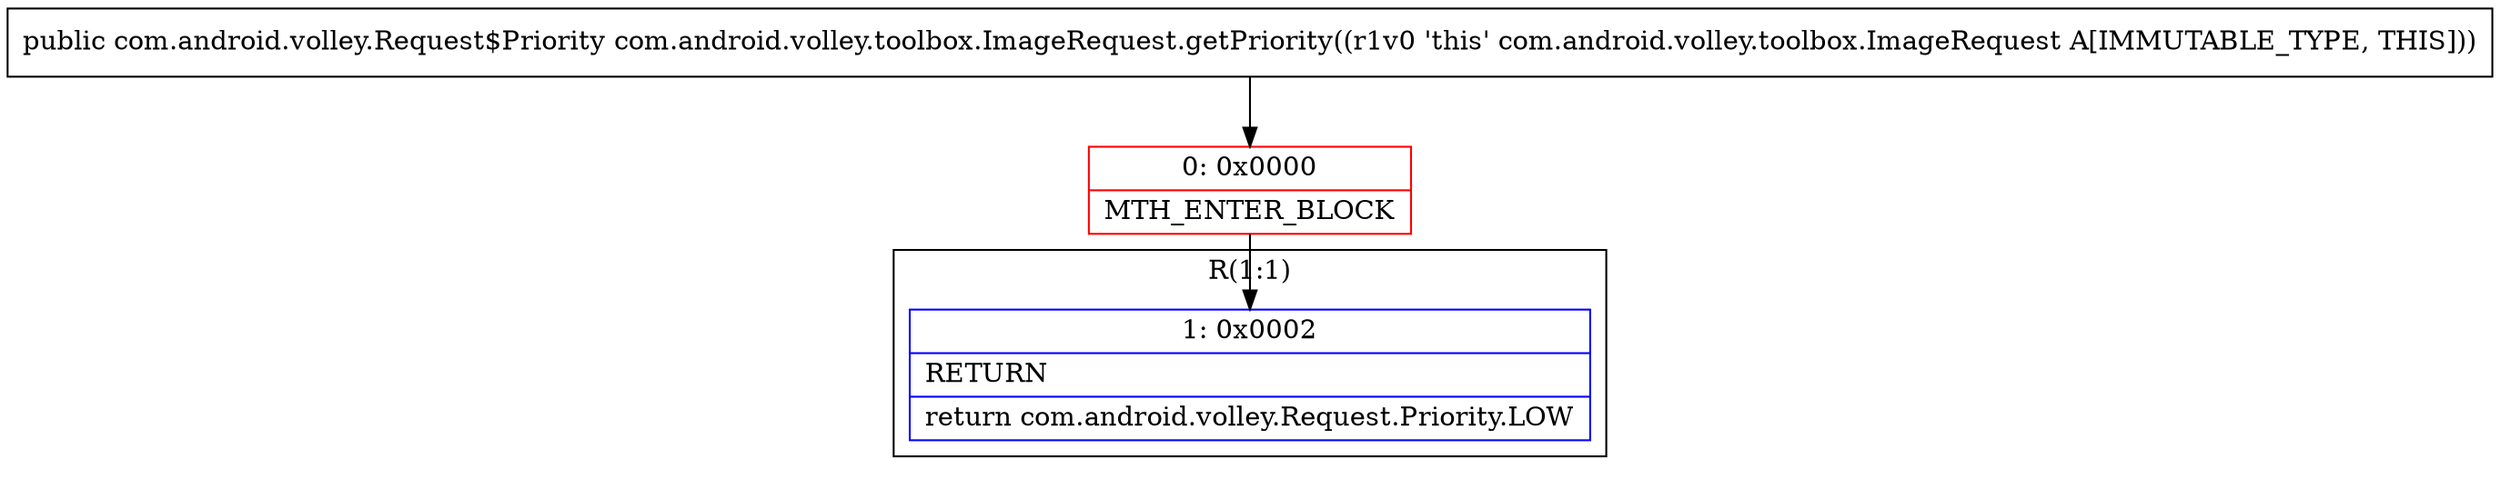 digraph "CFG forcom.android.volley.toolbox.ImageRequest.getPriority()Lcom\/android\/volley\/Request$Priority;" {
subgraph cluster_Region_1326517061 {
label = "R(1:1)";
node [shape=record,color=blue];
Node_1 [shape=record,label="{1\:\ 0x0002|RETURN\l|return com.android.volley.Request.Priority.LOW\l}"];
}
Node_0 [shape=record,color=red,label="{0\:\ 0x0000|MTH_ENTER_BLOCK\l}"];
MethodNode[shape=record,label="{public com.android.volley.Request$Priority com.android.volley.toolbox.ImageRequest.getPriority((r1v0 'this' com.android.volley.toolbox.ImageRequest A[IMMUTABLE_TYPE, THIS])) }"];
MethodNode -> Node_0;
Node_0 -> Node_1;
}

